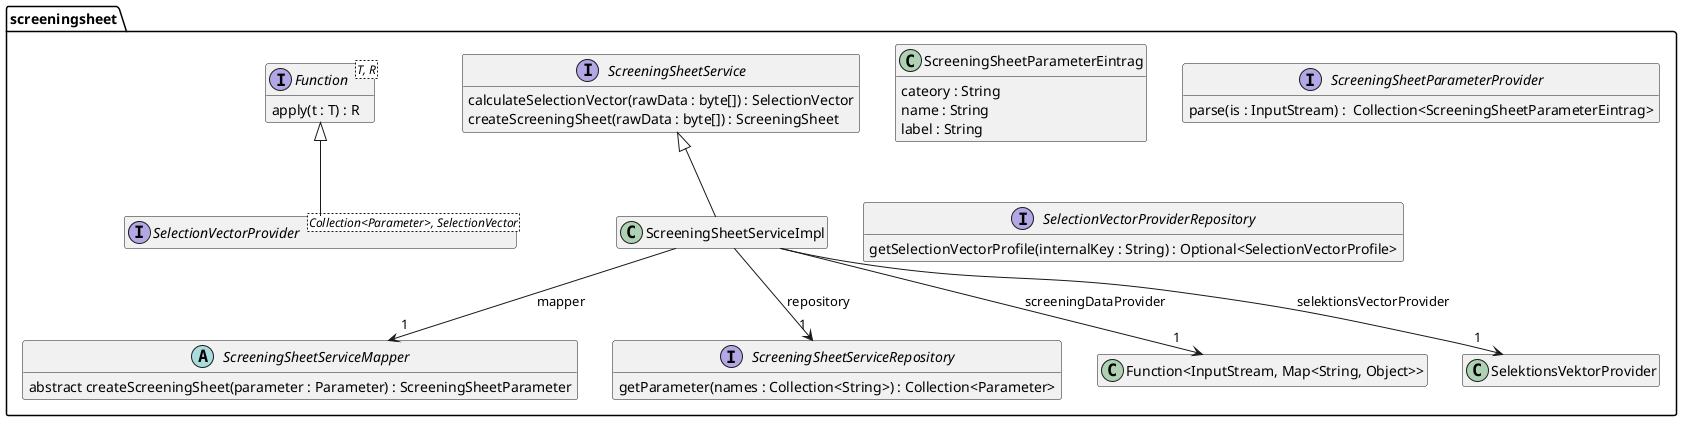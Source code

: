 @startuml Ebene3.png
hide empty members

package screeningsheet {
    class ScreeningSheetParameterEintrag {
        cateory : String
        name : String
        label : String
    }

    interface ScreeningSheetParameterProvider {
        parse(is : InputStream) :  Collection<ScreeningSheetParameterEintrag>
    }

    abstract class ScreeningSheetServiceMapper {
        abstract createScreeningSheet(parameter : Parameter) : ScreeningSheetParameter
    }

    interface ScreeningSheetService {
        calculateSelectionVector(rawData : byte[]) : SelectionVector
        createScreeningSheet(rawData : byte[]) : ScreeningSheet
    }

    interface ScreeningSheetServiceRepository {
        getParameter(names : Collection<String>) : Collection<Parameter>
    }

    interface SelectionVectorProviderRepository {
        getSelectionVectorProfile(internalKey : String) : Optional<SelectionVectorProfile>
    }

    interface "Function<T, R>" as Function{
        apply(t : T) : R
    }
    interface SelectionVectorProvider<Collection<Parameter>, SelectionVector> {
    }
    Function <|-- SelectionVectorProvider


    class ScreeningSheetServiceImpl {
    }
    ScreeningSheetService <|-- ScreeningSheetServiceImpl
    ScreeningSheetServiceImpl --> "1" ScreeningSheetServiceMapper : mapper
    ScreeningSheetServiceImpl --> "1" ScreeningSheetServiceRepository : repository
    ScreeningSheetServiceImpl --> "1" "Function<InputStream, Map<String, Object>>"  : screeningDataProvider
    ScreeningSheetServiceImpl --> "1" SelektionsVektorProvider : selektionsVectorProvider




}
@enduml